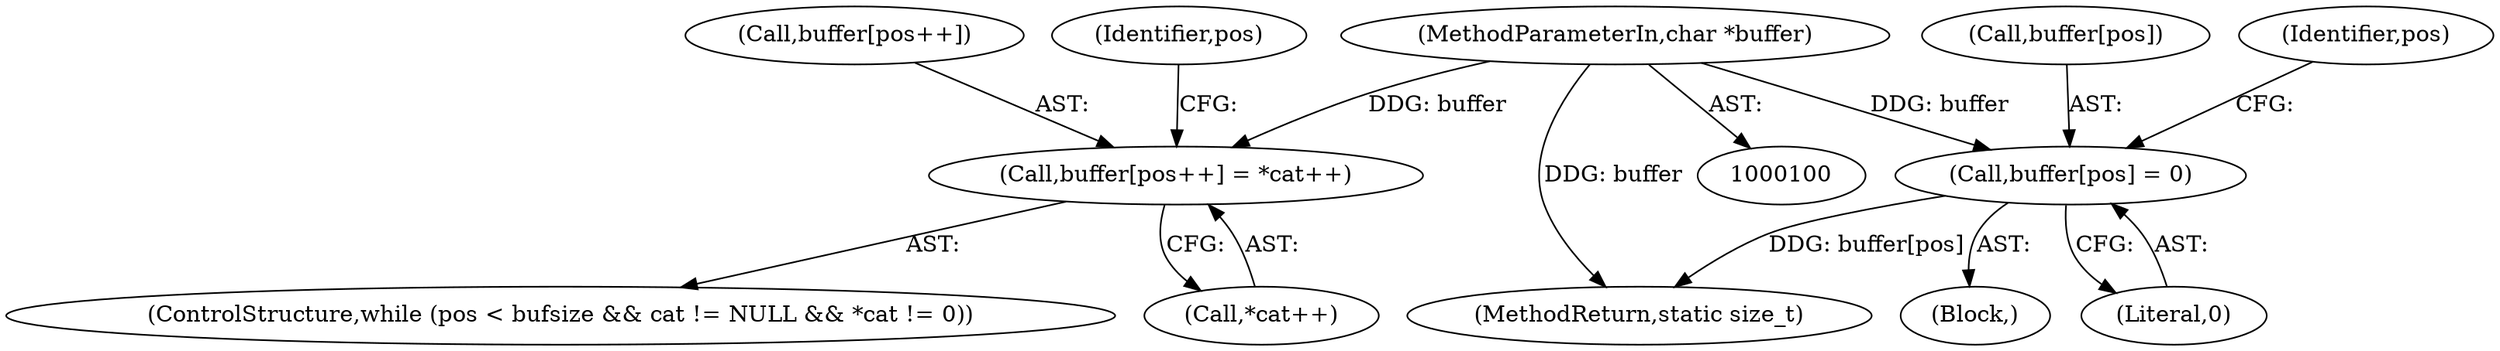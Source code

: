 digraph "0_Android_9d4853418ab2f754c2b63e091c29c5529b8b86ca_123@pointer" {
"1000101" [label="(MethodParameterIn,char *buffer)"];
"1000119" [label="(Call,buffer[pos++] = *cat++)"];
"1000136" [label="(Call,buffer[pos] = 0)"];
"1000136" [label="(Call,buffer[pos] = 0)"];
"1000137" [label="(Call,buffer[pos])"];
"1000120" [label="(Call,buffer[pos++])"];
"1000109" [label="(Identifier,pos)"];
"1000142" [label="(Identifier,pos)"];
"1000119" [label="(Call,buffer[pos++] = *cat++)"];
"1000143" [label="(MethodReturn,static size_t)"];
"1000124" [label="(Call,*cat++)"];
"1000106" [label="(ControlStructure,while (pos < bufsize && cat != NULL && *cat != 0))"];
"1000101" [label="(MethodParameterIn,char *buffer)"];
"1000105" [label="(Block,)"];
"1000140" [label="(Literal,0)"];
"1000101" -> "1000100"  [label="AST: "];
"1000101" -> "1000143"  [label="DDG: buffer"];
"1000101" -> "1000119"  [label="DDG: buffer"];
"1000101" -> "1000136"  [label="DDG: buffer"];
"1000119" -> "1000106"  [label="AST: "];
"1000119" -> "1000124"  [label="CFG: "];
"1000120" -> "1000119"  [label="AST: "];
"1000124" -> "1000119"  [label="AST: "];
"1000109" -> "1000119"  [label="CFG: "];
"1000136" -> "1000105"  [label="AST: "];
"1000136" -> "1000140"  [label="CFG: "];
"1000137" -> "1000136"  [label="AST: "];
"1000140" -> "1000136"  [label="AST: "];
"1000142" -> "1000136"  [label="CFG: "];
"1000136" -> "1000143"  [label="DDG: buffer[pos]"];
}
